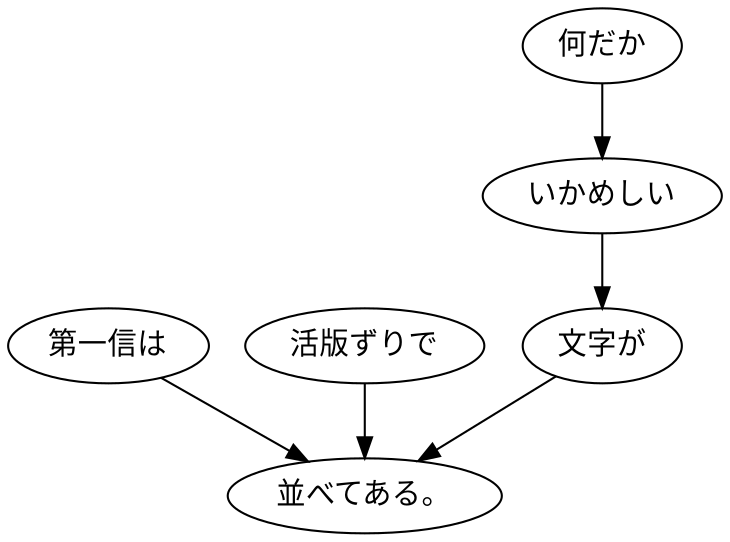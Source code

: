 digraph graph5757 {
	node0 [label="第一信は"];
	node1 [label="活版ずりで"];
	node2 [label="何だか"];
	node3 [label="いかめしい"];
	node4 [label="文字が"];
	node5 [label="並べてある。"];
	node0 -> node5;
	node1 -> node5;
	node2 -> node3;
	node3 -> node4;
	node4 -> node5;
}
